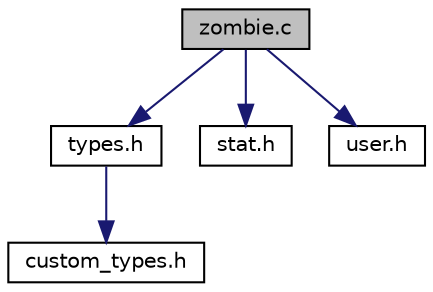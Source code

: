 digraph "zombie.c"
{
  edge [fontname="Helvetica",fontsize="10",labelfontname="Helvetica",labelfontsize="10"];
  node [fontname="Helvetica",fontsize="10",shape=record];
  Node1 [label="zombie.c",height=0.2,width=0.4,color="black", fillcolor="grey75", style="filled", fontcolor="black"];
  Node1 -> Node2 [color="midnightblue",fontsize="10",style="solid"];
  Node2 [label="types.h",height=0.2,width=0.4,color="black", fillcolor="white", style="filled",URL="$types_8h.html"];
  Node2 -> Node3 [color="midnightblue",fontsize="10",style="solid"];
  Node3 [label="custom_types.h",height=0.2,width=0.4,color="black", fillcolor="white", style="filled",URL="$custom__types_8h.html"];
  Node1 -> Node4 [color="midnightblue",fontsize="10",style="solid"];
  Node4 [label="stat.h",height=0.2,width=0.4,color="black", fillcolor="white", style="filled",URL="$stat_8h.html"];
  Node1 -> Node5 [color="midnightblue",fontsize="10",style="solid"];
  Node5 [label="user.h",height=0.2,width=0.4,color="black", fillcolor="white", style="filled",URL="$user_8h.html"];
}
